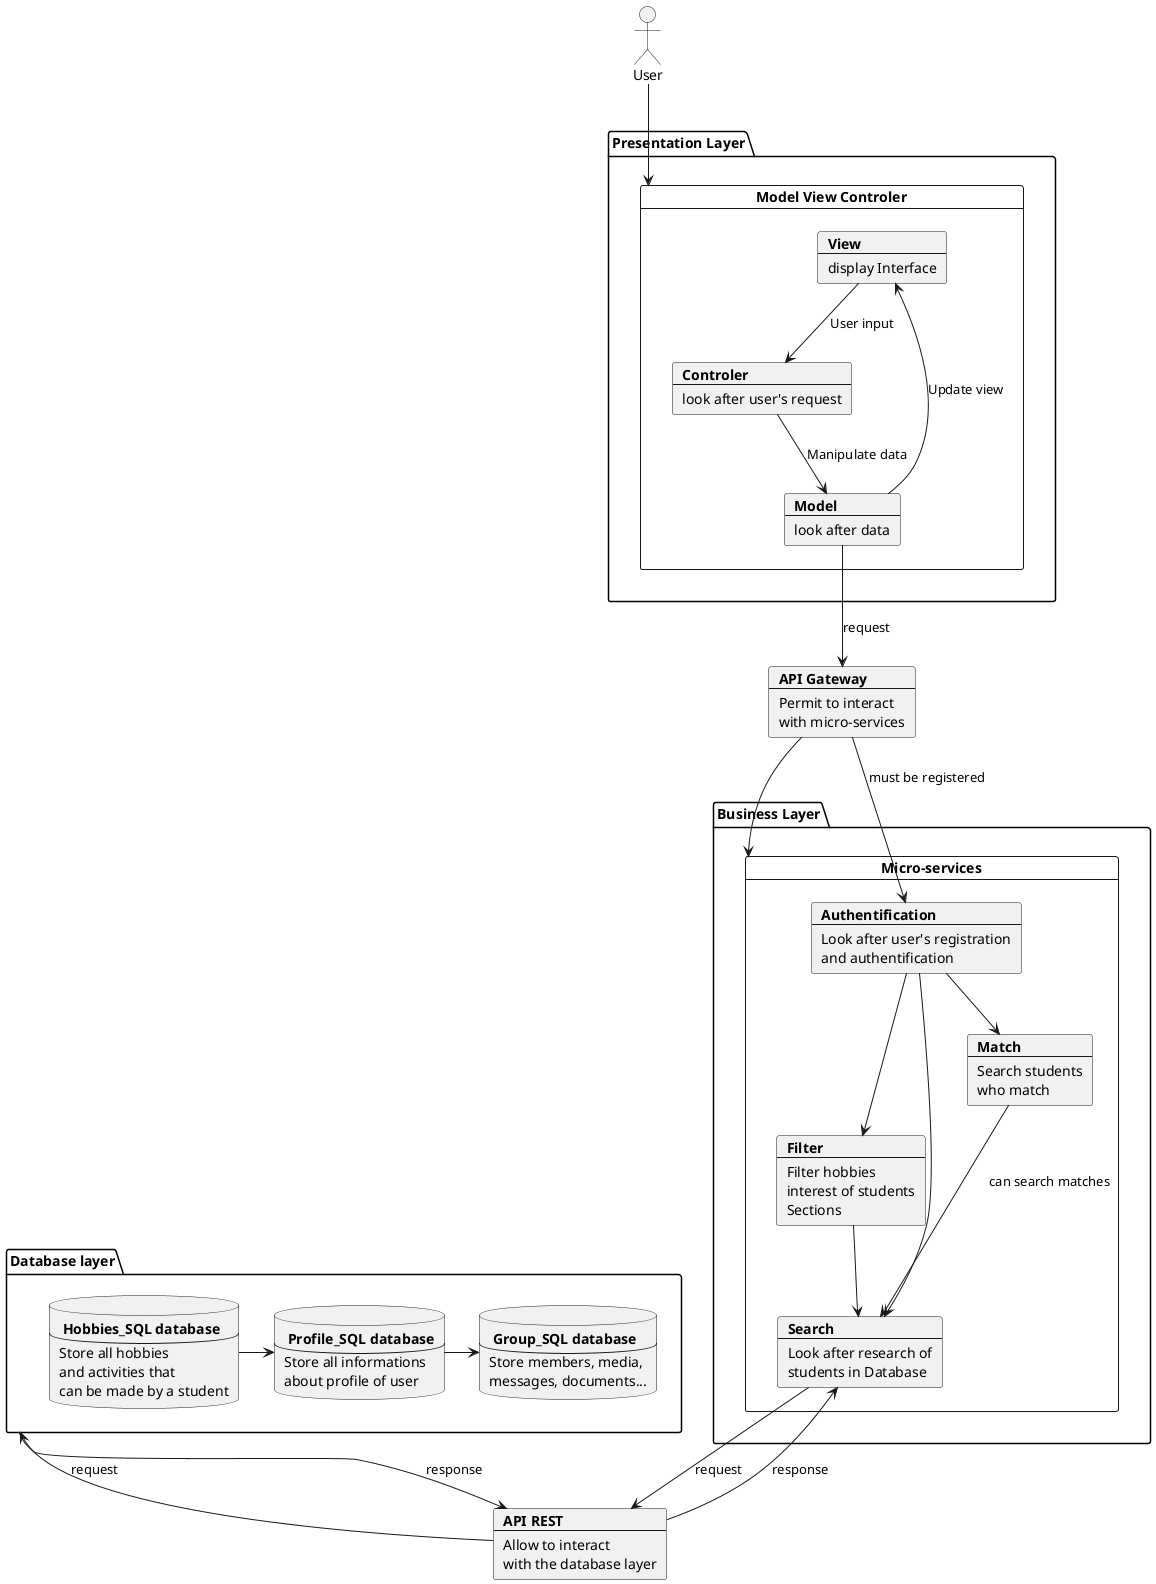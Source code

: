 @startuml
actor User
package "Presentation Layer" {
card "Model View Controler" as MVC {
    card View [
    <b>View
    ----
    display Interface
    ]
    card Model [
    <b>Model
    ----
    look after data
    ]
    card Controler [
    <b>Controler
    ----
    look after user's request
    ]
}
}
card api [
    <b>API Gateway
    ---
    Permit to interact
    with micro-services
]
package "Database layer" as db {
    database user [
        <b> Profile_SQL database
        ---
        Store all informations
        about profile of user
    ]
    database hobbies [
        <b> Hobbies_SQL database
        ---
        Store all hobbies
        and activities that
        can be made by a student
    ]
    database group [
        <b> Group_SQL database
        ---
        Store members, media,
        messages, documents...
    ]
    hobbies -> user
    user -> group
}
package "Business Layer" {
card "Micro-services" as MS {
    card auth [
        <b>Authentification
        ----
        Look after user's registration
        and authentification
    ]
    card search [
        <b>Search
        ---
        Look after research of
        students in Database
    ]
    card filter [
        <b>Filter
        ---
        Filter hobbies
        interest of students
        Sections
    ]
    card match [
        <b>Match
        ---
        Search students
        who match
    ]

}
}
card rest [
    <b>API REST
    ---
    Allow to interact
    with the database layer
]

View --> Controler : User input
Controler --> Model : Manipulate data
Model --> View : Update view
Model --> api: request
db --> rest: response
rest --> db: request
search --> rest: request
rest --> search: response
api --> MS

match --> search : can search matches
filter -> search : can be used to search easily
api --> auth : must be registered
auth --> search
auth --> filter
auth --> match
User --> MVC

@enduml